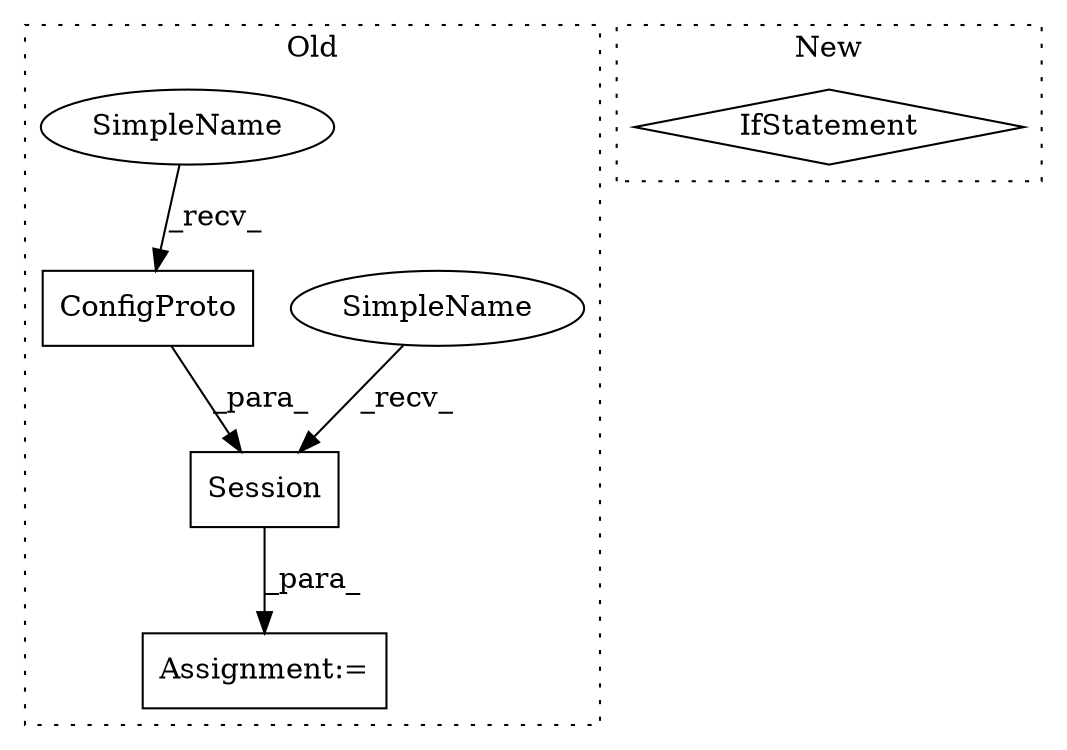 digraph G {
subgraph cluster0 {
1 [label="ConfigProto" a="32" s="6151" l="13" shape="box"];
3 [label="Assignment:=" a="7" s="6220" l="1" shape="box"];
4 [label="Session" a="32" s="6232,6246" l="8,1" shape="box"];
5 [label="SimpleName" a="42" s="6221" l="10" shape="ellipse"];
6 [label="SimpleName" a="42" s="6140" l="10" shape="ellipse"];
label = "Old";
style="dotted";
}
subgraph cluster1 {
2 [label="IfStatement" a="25" s="6222,6247" l="4,2" shape="diamond"];
label = "New";
style="dotted";
}
1 -> 4 [label="_para_"];
4 -> 3 [label="_para_"];
5 -> 4 [label="_recv_"];
6 -> 1 [label="_recv_"];
}